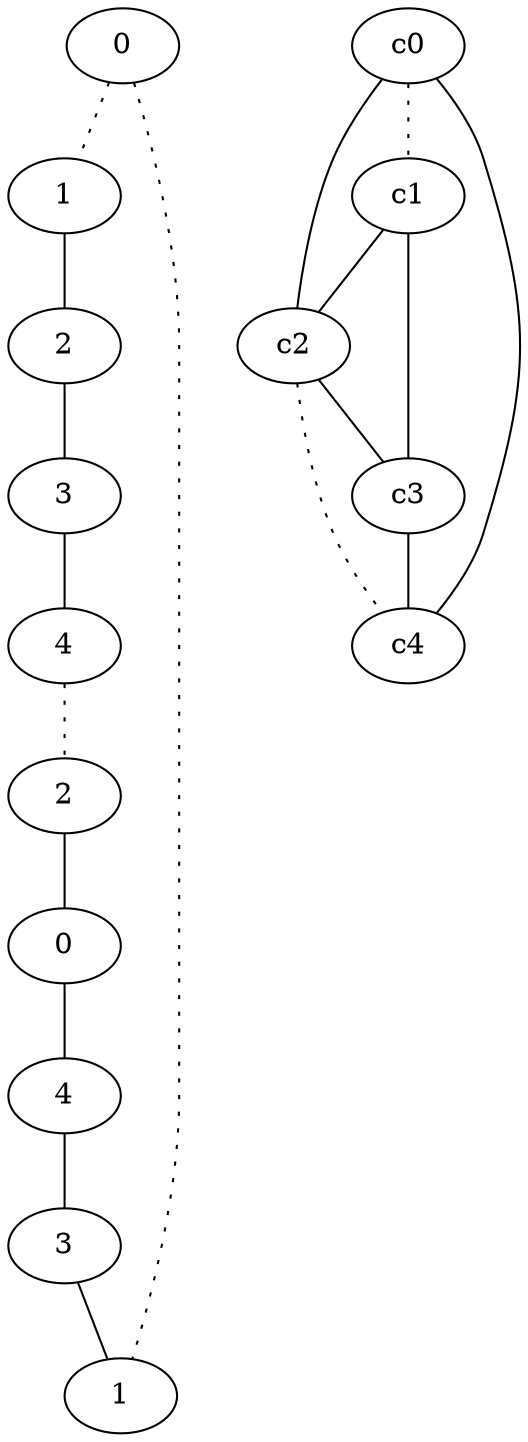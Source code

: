 graph {
a0[label=0];
a1[label=1];
a2[label=2];
a3[label=3];
a4[label=4];
a5[label=2];
a6[label=0];
a7[label=4];
a8[label=3];
a9[label=1];
a0 -- a1 [style=dotted];
a0 -- a9 [style=dotted];
a1 -- a2;
a2 -- a3;
a3 -- a4;
a4 -- a5 [style=dotted];
a5 -- a6;
a6 -- a7;
a7 -- a8;
a8 -- a9;
c0 -- c1 [style=dotted];
c0 -- c2;
c0 -- c4;
c1 -- c2;
c1 -- c3;
c2 -- c3;
c2 -- c4 [style=dotted];
c3 -- c4;
}
